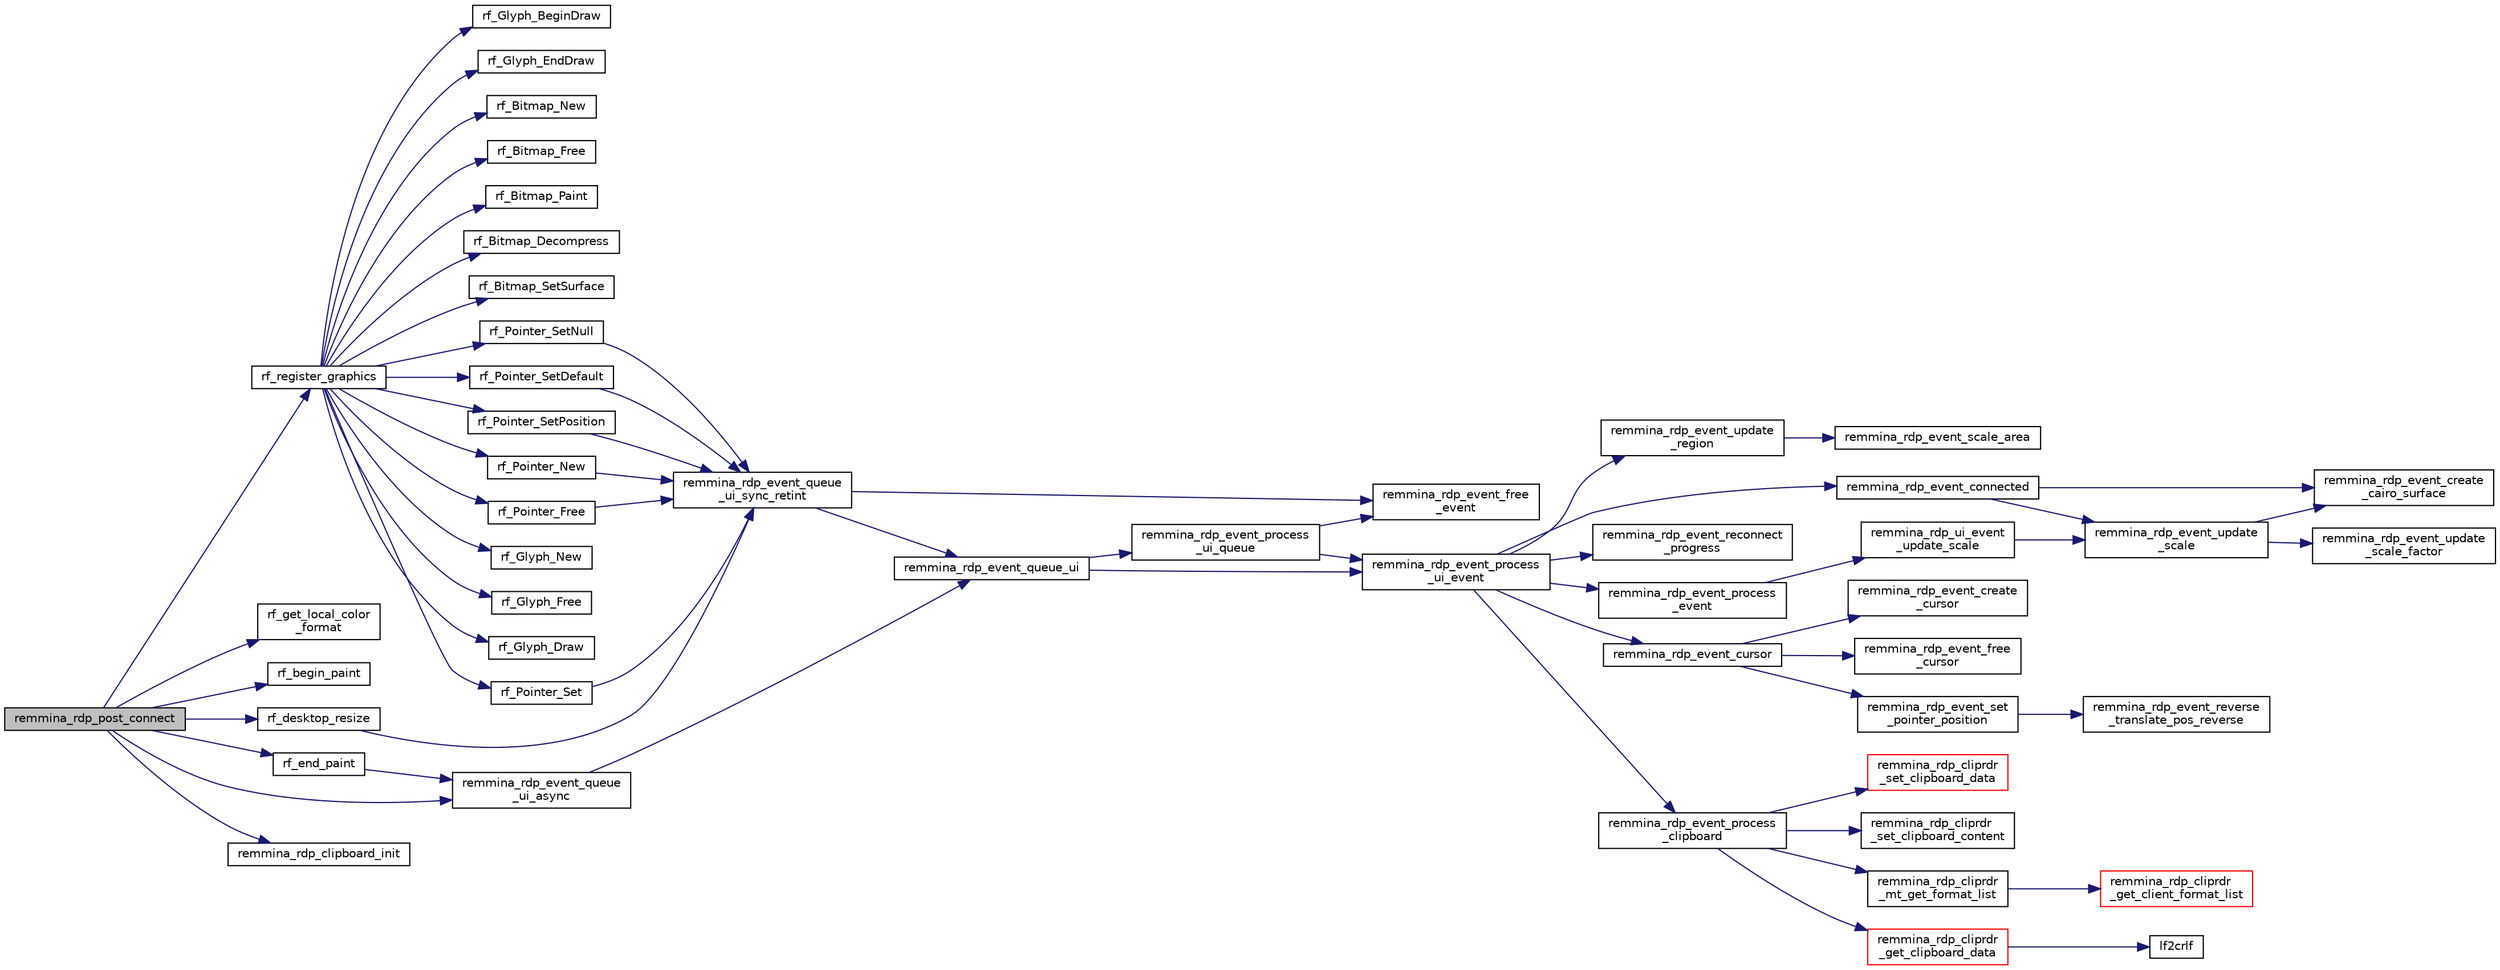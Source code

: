 digraph "remmina_rdp_post_connect"
{
  edge [fontname="Helvetica",fontsize="10",labelfontname="Helvetica",labelfontsize="10"];
  node [fontname="Helvetica",fontsize="10",shape=record];
  rankdir="LR";
  Node274 [label="remmina_rdp_post_connect",height=0.2,width=0.4,color="black", fillcolor="grey75", style="filled", fontcolor="black"];
  Node274 -> Node275 [color="midnightblue",fontsize="10",style="solid",fontname="Helvetica"];
  Node275 [label="rf_register_graphics",height=0.2,width=0.4,color="black", fillcolor="white", style="filled",URL="$rdp__graphics_8c.html#a95732c40c35499f3440715b6526279b1"];
  Node275 -> Node276 [color="midnightblue",fontsize="10",style="solid",fontname="Helvetica"];
  Node276 [label="rf_Bitmap_New",height=0.2,width=0.4,color="black", fillcolor="white", style="filled",URL="$rdp__graphics_8c.html#ac987bcf2b68b2a9fdf0c66ce27b25633"];
  Node275 -> Node277 [color="midnightblue",fontsize="10",style="solid",fontname="Helvetica"];
  Node277 [label="rf_Bitmap_Free",height=0.2,width=0.4,color="black", fillcolor="white", style="filled",URL="$rdp__graphics_8c.html#ad508926c64816572be8a97eee5cac60d"];
  Node275 -> Node278 [color="midnightblue",fontsize="10",style="solid",fontname="Helvetica"];
  Node278 [label="rf_Bitmap_Paint",height=0.2,width=0.4,color="black", fillcolor="white", style="filled",URL="$rdp__graphics_8c.html#a93a58a3f560a61e7bf76e58bec20194e"];
  Node275 -> Node279 [color="midnightblue",fontsize="10",style="solid",fontname="Helvetica"];
  Node279 [label="rf_Bitmap_Decompress",height=0.2,width=0.4,color="black", fillcolor="white", style="filled",URL="$rdp__graphics_8c.html#a29763c1856c87650bbfc4b9ecd177718"];
  Node275 -> Node280 [color="midnightblue",fontsize="10",style="solid",fontname="Helvetica"];
  Node280 [label="rf_Bitmap_SetSurface",height=0.2,width=0.4,color="black", fillcolor="white", style="filled",URL="$rdp__graphics_8c.html#af6d895caa2a7569082dacd7ef0a48d28"];
  Node275 -> Node281 [color="midnightblue",fontsize="10",style="solid",fontname="Helvetica"];
  Node281 [label="rf_Pointer_New",height=0.2,width=0.4,color="black", fillcolor="white", style="filled",URL="$rdp__graphics_8c.html#a9fb6fb540ec75254cb763ae974fb5129"];
  Node281 -> Node282 [color="midnightblue",fontsize="10",style="solid",fontname="Helvetica"];
  Node282 [label="remmina_rdp_event_queue\l_ui_sync_retint",height=0.2,width=0.4,color="black", fillcolor="white", style="filled",URL="$rdp__event_8c.html#ab5fe43c1b1b77c39f118d2581942eb81"];
  Node282 -> Node283 [color="midnightblue",fontsize="10",style="solid",fontname="Helvetica"];
  Node283 [label="remmina_rdp_event_queue_ui",height=0.2,width=0.4,color="black", fillcolor="white", style="filled",URL="$rdp__event_8c.html#a2b91746b782b7782432bd1d23c6a9945"];
  Node283 -> Node284 [color="midnightblue",fontsize="10",style="solid",fontname="Helvetica"];
  Node284 [label="remmina_rdp_event_process\l_ui_event",height=0.2,width=0.4,color="black", fillcolor="white", style="filled",URL="$rdp__event_8c.html#a6929ce2effcc3cf2be6d5ec8b19d5466"];
  Node284 -> Node285 [color="midnightblue",fontsize="10",style="solid",fontname="Helvetica"];
  Node285 [label="remmina_rdp_event_update\l_region",height=0.2,width=0.4,color="black", fillcolor="white", style="filled",URL="$rdp__event_8c.html#ae3cea5929e8c3b1ff068f9ca3fbb538c"];
  Node285 -> Node286 [color="midnightblue",fontsize="10",style="solid",fontname="Helvetica"];
  Node286 [label="remmina_rdp_event_scale_area",height=0.2,width=0.4,color="black", fillcolor="white", style="filled",URL="$rdp__event_8c.html#a080ab4a0a8f592bb5484202175beaaa5"];
  Node284 -> Node287 [color="midnightblue",fontsize="10",style="solid",fontname="Helvetica"];
  Node287 [label="remmina_rdp_event_connected",height=0.2,width=0.4,color="black", fillcolor="white", style="filled",URL="$rdp__event_8c.html#abe98674433c473136ccd28aab85a7748"];
  Node287 -> Node288 [color="midnightblue",fontsize="10",style="solid",fontname="Helvetica"];
  Node288 [label="remmina_rdp_event_create\l_cairo_surface",height=0.2,width=0.4,color="black", fillcolor="white", style="filled",URL="$rdp__event_8c.html#a789ec99777755da7cae468216a74095a"];
  Node287 -> Node289 [color="midnightblue",fontsize="10",style="solid",fontname="Helvetica"];
  Node289 [label="remmina_rdp_event_update\l_scale",height=0.2,width=0.4,color="black", fillcolor="white", style="filled",URL="$rdp__event_8c.html#a64ce0c66bb4cb6ddaee263ce8563f497"];
  Node289 -> Node288 [color="midnightblue",fontsize="10",style="solid",fontname="Helvetica"];
  Node289 -> Node290 [color="midnightblue",fontsize="10",style="solid",fontname="Helvetica"];
  Node290 [label="remmina_rdp_event_update\l_scale_factor",height=0.2,width=0.4,color="black", fillcolor="white", style="filled",URL="$rdp__event_8c.html#a6076424eb759c91ca9c8da59432c66d6"];
  Node284 -> Node291 [color="midnightblue",fontsize="10",style="solid",fontname="Helvetica"];
  Node291 [label="remmina_rdp_event_reconnect\l_progress",height=0.2,width=0.4,color="black", fillcolor="white", style="filled",URL="$rdp__event_8c.html#ab7cbdc2f8cf829e2f09ecfa605a92d65"];
  Node284 -> Node292 [color="midnightblue",fontsize="10",style="solid",fontname="Helvetica"];
  Node292 [label="remmina_rdp_event_cursor",height=0.2,width=0.4,color="black", fillcolor="white", style="filled",URL="$rdp__event_8c.html#a064c56982a401aff33a8c723eb157016"];
  Node292 -> Node293 [color="midnightblue",fontsize="10",style="solid",fontname="Helvetica"];
  Node293 [label="remmina_rdp_event_create\l_cursor",height=0.2,width=0.4,color="black", fillcolor="white", style="filled",URL="$rdp__event_8c.html#ae8ef8118379a8bb6a6f99a8bbc0cbcfc"];
  Node292 -> Node294 [color="midnightblue",fontsize="10",style="solid",fontname="Helvetica"];
  Node294 [label="remmina_rdp_event_free\l_cursor",height=0.2,width=0.4,color="black", fillcolor="white", style="filled",URL="$rdp__event_8c.html#a740d33b9c229ada638eeeebe2ffca461"];
  Node292 -> Node295 [color="midnightblue",fontsize="10",style="solid",fontname="Helvetica"];
  Node295 [label="remmina_rdp_event_set\l_pointer_position",height=0.2,width=0.4,color="black", fillcolor="white", style="filled",URL="$rdp__event_8c.html#a34c7d3a1bb411e84d3b4e30fcccc9cd8"];
  Node295 -> Node296 [color="midnightblue",fontsize="10",style="solid",fontname="Helvetica"];
  Node296 [label="remmina_rdp_event_reverse\l_translate_pos_reverse",height=0.2,width=0.4,color="black", fillcolor="white", style="filled",URL="$rdp__event_8c.html#a20d5fac8955f4f813759ca5c32078b7c"];
  Node284 -> Node297 [color="midnightblue",fontsize="10",style="solid",fontname="Helvetica"];
  Node297 [label="remmina_rdp_event_process\l_clipboard",height=0.2,width=0.4,color="black", fillcolor="white", style="filled",URL="$rdp__cliprdr_8c.html#ad4fad618198e7746ea1e4ebd01a9b173"];
  Node297 -> Node298 [color="midnightblue",fontsize="10",style="solid",fontname="Helvetica"];
  Node298 [label="remmina_rdp_cliprdr\l_mt_get_format_list",height=0.2,width=0.4,color="black", fillcolor="white", style="filled",URL="$rdp__cliprdr_8c.html#a9d9b4fd8f4efbac086e3a2a274647ce5"];
  Node298 -> Node299 [color="midnightblue",fontsize="10",style="solid",fontname="Helvetica"];
  Node299 [label="remmina_rdp_cliprdr\l_get_client_format_list",height=0.2,width=0.4,color="red", fillcolor="white", style="filled",URL="$rdp__cliprdr_8c.html#accb7cad54767b8f658b8ea438690ef4f"];
  Node297 -> Node301 [color="midnightblue",fontsize="10",style="solid",fontname="Helvetica"];
  Node301 [label="remmina_rdp_cliprdr\l_get_clipboard_data",height=0.2,width=0.4,color="red", fillcolor="white", style="filled",URL="$rdp__cliprdr_8c.html#a1875ac25f73dd93e4b716746e7c6b8d5"];
  Node301 -> Node302 [color="midnightblue",fontsize="10",style="solid",fontname="Helvetica"];
  Node302 [label="lf2crlf",height=0.2,width=0.4,color="black", fillcolor="white", style="filled",URL="$rdp__cliprdr_8c.html#a4f9d059736e69df00273ec853d15c772"];
  Node297 -> Node304 [color="midnightblue",fontsize="10",style="solid",fontname="Helvetica"];
  Node304 [label="remmina_rdp_cliprdr\l_set_clipboard_data",height=0.2,width=0.4,color="red", fillcolor="white", style="filled",URL="$rdp__cliprdr_8c.html#a007ce9136242f75dc148bd4e2ee5fde5"];
  Node297 -> Node307 [color="midnightblue",fontsize="10",style="solid",fontname="Helvetica"];
  Node307 [label="remmina_rdp_cliprdr\l_set_clipboard_content",height=0.2,width=0.4,color="black", fillcolor="white", style="filled",URL="$rdp__cliprdr_8c.html#ac3bc1f06354bf50b72d770f6d14ce0b3"];
  Node284 -> Node308 [color="midnightblue",fontsize="10",style="solid",fontname="Helvetica"];
  Node308 [label="remmina_rdp_event_process\l_event",height=0.2,width=0.4,color="black", fillcolor="white", style="filled",URL="$rdp__event_8c.html#a5f5fcd2a5c81d0c8bec609e0428735c5"];
  Node308 -> Node309 [color="midnightblue",fontsize="10",style="solid",fontname="Helvetica"];
  Node309 [label="remmina_rdp_ui_event\l_update_scale",height=0.2,width=0.4,color="black", fillcolor="white", style="filled",URL="$rdp__event_8c.html#ae0e0d42524cb165cd6d26553c104dbde"];
  Node309 -> Node289 [color="midnightblue",fontsize="10",style="solid",fontname="Helvetica"];
  Node283 -> Node310 [color="midnightblue",fontsize="10",style="solid",fontname="Helvetica"];
  Node310 [label="remmina_rdp_event_process\l_ui_queue",height=0.2,width=0.4,color="black", fillcolor="white", style="filled",URL="$rdp__event_8c.html#abfa1d5d0b0494818fb5e1a549c0acd23"];
  Node310 -> Node284 [color="midnightblue",fontsize="10",style="solid",fontname="Helvetica"];
  Node310 -> Node311 [color="midnightblue",fontsize="10",style="solid",fontname="Helvetica"];
  Node311 [label="remmina_rdp_event_free\l_event",height=0.2,width=0.4,color="black", fillcolor="white", style="filled",URL="$rdp__event_8c.html#a40b4fd190055c10d5d2248a6eca5f50f"];
  Node282 -> Node311 [color="midnightblue",fontsize="10",style="solid",fontname="Helvetica"];
  Node275 -> Node312 [color="midnightblue",fontsize="10",style="solid",fontname="Helvetica"];
  Node312 [label="rf_Pointer_Free",height=0.2,width=0.4,color="black", fillcolor="white", style="filled",URL="$rdp__graphics_8c.html#afe709335471a30a29f9c97587d43088f"];
  Node312 -> Node282 [color="midnightblue",fontsize="10",style="solid",fontname="Helvetica"];
  Node275 -> Node313 [color="midnightblue",fontsize="10",style="solid",fontname="Helvetica"];
  Node313 [label="rf_Pointer_Set",height=0.2,width=0.4,color="black", fillcolor="white", style="filled",URL="$rdp__graphics_8c.html#aee54ac34465e6b70a5a7bbd799e9b747"];
  Node313 -> Node282 [color="midnightblue",fontsize="10",style="solid",fontname="Helvetica"];
  Node275 -> Node314 [color="midnightblue",fontsize="10",style="solid",fontname="Helvetica"];
  Node314 [label="rf_Pointer_SetNull",height=0.2,width=0.4,color="black", fillcolor="white", style="filled",URL="$rdp__graphics_8c.html#aeb108afe0c6da4dfa5a485137921437a"];
  Node314 -> Node282 [color="midnightblue",fontsize="10",style="solid",fontname="Helvetica"];
  Node275 -> Node315 [color="midnightblue",fontsize="10",style="solid",fontname="Helvetica"];
  Node315 [label="rf_Pointer_SetDefault",height=0.2,width=0.4,color="black", fillcolor="white", style="filled",URL="$rdp__graphics_8c.html#ac2abd9da136bc6f446c836a3d53ab8b6"];
  Node315 -> Node282 [color="midnightblue",fontsize="10",style="solid",fontname="Helvetica"];
  Node275 -> Node316 [color="midnightblue",fontsize="10",style="solid",fontname="Helvetica"];
  Node316 [label="rf_Pointer_SetPosition",height=0.2,width=0.4,color="black", fillcolor="white", style="filled",URL="$rdp__graphics_8c.html#a4c2407f4e8db3ae44123066c373b705c"];
  Node316 -> Node282 [color="midnightblue",fontsize="10",style="solid",fontname="Helvetica"];
  Node275 -> Node317 [color="midnightblue",fontsize="10",style="solid",fontname="Helvetica"];
  Node317 [label="rf_Glyph_New",height=0.2,width=0.4,color="black", fillcolor="white", style="filled",URL="$rdp__graphics_8c.html#af84263a9a942535283edbc8c541336ce"];
  Node275 -> Node318 [color="midnightblue",fontsize="10",style="solid",fontname="Helvetica"];
  Node318 [label="rf_Glyph_Free",height=0.2,width=0.4,color="black", fillcolor="white", style="filled",URL="$rdp__graphics_8c.html#a8dda0e3bc313c165f38efd3954f69af9"];
  Node275 -> Node319 [color="midnightblue",fontsize="10",style="solid",fontname="Helvetica"];
  Node319 [label="rf_Glyph_Draw",height=0.2,width=0.4,color="black", fillcolor="white", style="filled",URL="$rdp__graphics_8c.html#a6aab4345b76e121cf974dc775b127180"];
  Node275 -> Node320 [color="midnightblue",fontsize="10",style="solid",fontname="Helvetica"];
  Node320 [label="rf_Glyph_BeginDraw",height=0.2,width=0.4,color="black", fillcolor="white", style="filled",URL="$rdp__graphics_8c.html#a7131150234fc2b4a441a6d80ab67e52d"];
  Node275 -> Node321 [color="midnightblue",fontsize="10",style="solid",fontname="Helvetica"];
  Node321 [label="rf_Glyph_EndDraw",height=0.2,width=0.4,color="black", fillcolor="white", style="filled",URL="$rdp__graphics_8c.html#a20969f717c110a89ff3514c6812a8f9e"];
  Node274 -> Node322 [color="midnightblue",fontsize="10",style="solid",fontname="Helvetica"];
  Node322 [label="rf_get_local_color\l_format",height=0.2,width=0.4,color="black", fillcolor="white", style="filled",URL="$rdp__plugin_8c.html#ac328de94be2b7175b2cc303f8eeba390"];
  Node274 -> Node323 [color="midnightblue",fontsize="10",style="solid",fontname="Helvetica"];
  Node323 [label="rf_begin_paint",height=0.2,width=0.4,color="black", fillcolor="white", style="filled",URL="$rdp__plugin_8c.html#a2d4d5d48fa23ed0ae59466f5d3f1dacf"];
  Node274 -> Node324 [color="midnightblue",fontsize="10",style="solid",fontname="Helvetica"];
  Node324 [label="rf_end_paint",height=0.2,width=0.4,color="black", fillcolor="white", style="filled",URL="$rdp__plugin_8c.html#ab5b2b1181588e07e68c083c9539fa84f"];
  Node324 -> Node325 [color="midnightblue",fontsize="10",style="solid",fontname="Helvetica"];
  Node325 [label="remmina_rdp_event_queue\l_ui_async",height=0.2,width=0.4,color="black", fillcolor="white", style="filled",URL="$rdp__event_8c.html#ae445fd0a84c7c9414a177a69c86cf325"];
  Node325 -> Node283 [color="midnightblue",fontsize="10",style="solid",fontname="Helvetica"];
  Node274 -> Node326 [color="midnightblue",fontsize="10",style="solid",fontname="Helvetica"];
  Node326 [label="rf_desktop_resize",height=0.2,width=0.4,color="black", fillcolor="white", style="filled",URL="$rdp__plugin_8c.html#a992a905d014d83a8de736ffbd85fe901"];
  Node326 -> Node282 [color="midnightblue",fontsize="10",style="solid",fontname="Helvetica"];
  Node274 -> Node327 [color="midnightblue",fontsize="10",style="solid",fontname="Helvetica"];
  Node327 [label="remmina_rdp_clipboard_init",height=0.2,width=0.4,color="black", fillcolor="white", style="filled",URL="$rdp__cliprdr_8c.html#ac3300142e3c2f416896948681ecd45f3"];
  Node274 -> Node325 [color="midnightblue",fontsize="10",style="solid",fontname="Helvetica"];
}
